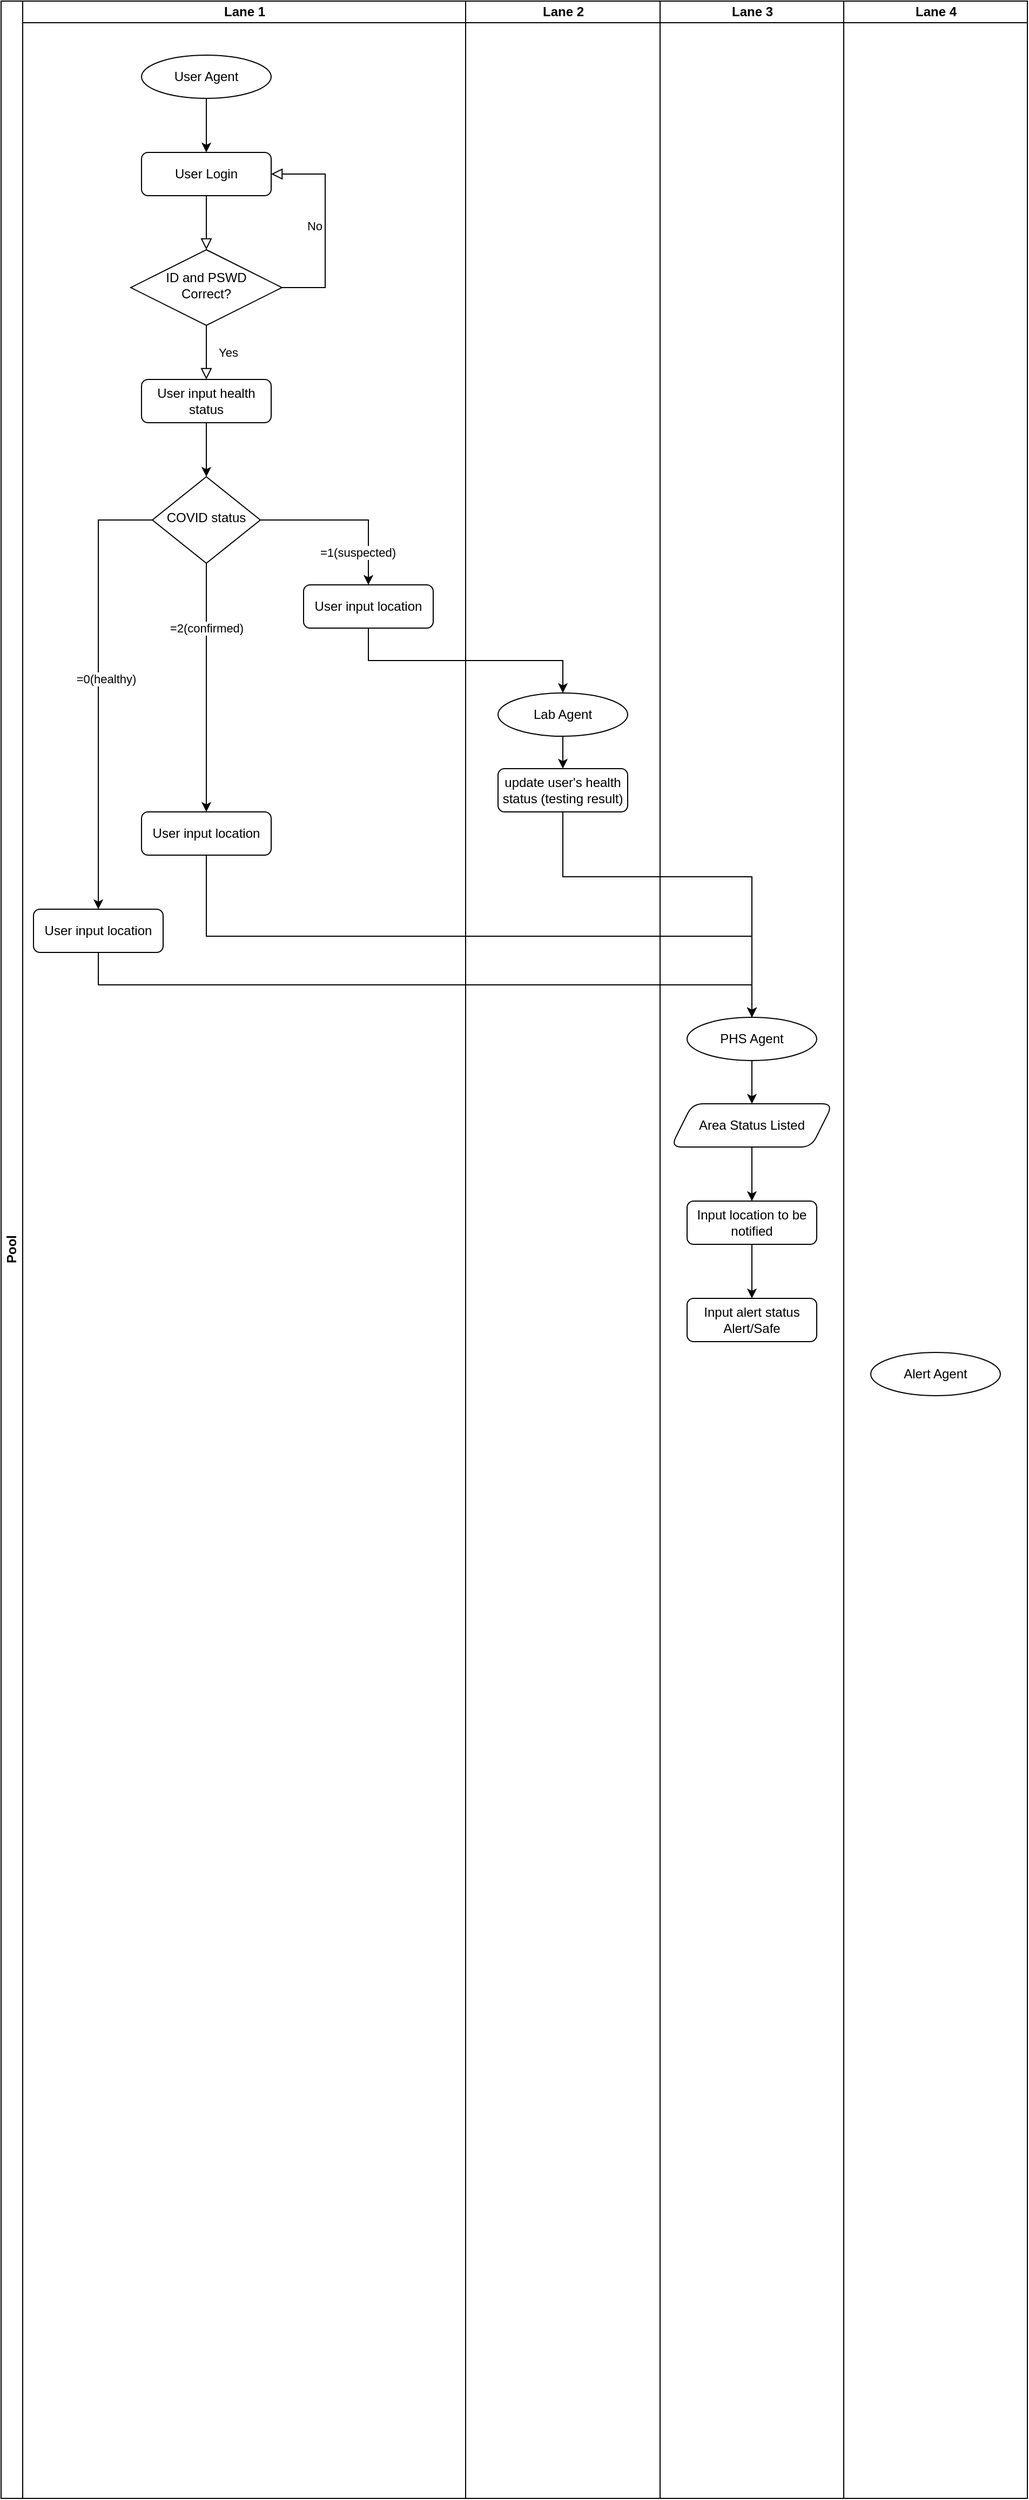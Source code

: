 <mxfile version="13.9.2" type="github">
  <diagram id="C5RBs43oDa-KdzZeNtuy" name="Page-1">
    <mxGraphModel dx="2062" dy="2291" grid="1" gridSize="10" guides="1" tooltips="1" connect="1" arrows="1" fold="1" page="1" pageScale="1" pageWidth="827" pageHeight="1169" math="0" shadow="0">
      <root>
        <mxCell id="WIyWlLk6GJQsqaUBKTNV-0" />
        <mxCell id="WIyWlLk6GJQsqaUBKTNV-1" parent="WIyWlLk6GJQsqaUBKTNV-0" />
        <mxCell id="lDJiyt1ZAquDDZP_IgNM-1" value="Pool" style="swimlane;html=1;childLayout=stackLayout;resizeParent=1;resizeParentMax=0;startSize=20;horizontal=0;horizontalStack=1;" vertex="1" parent="WIyWlLk6GJQsqaUBKTNV-1">
          <mxGeometry x="130" y="-1080" width="950" height="2310" as="geometry" />
        </mxCell>
        <mxCell id="lDJiyt1ZAquDDZP_IgNM-2" value="Lane 1" style="swimlane;html=1;startSize=20;" vertex="1" parent="lDJiyt1ZAquDDZP_IgNM-1">
          <mxGeometry x="20" width="410" height="2310" as="geometry" />
        </mxCell>
        <mxCell id="lDJiyt1ZAquDDZP_IgNM-20" style="edgeStyle=orthogonalEdgeStyle;rounded=0;orthogonalLoop=1;jettySize=auto;html=1;exitX=0.5;exitY=1;exitDx=0;exitDy=0;entryX=0.5;entryY=0;entryDx=0;entryDy=0;" edge="1" parent="lDJiyt1ZAquDDZP_IgNM-2" source="WIyWlLk6GJQsqaUBKTNV-10" target="WIyWlLk6GJQsqaUBKTNV-12">
          <mxGeometry relative="1" as="geometry">
            <mxPoint x="330" y="600" as="targetPoint" />
          </mxGeometry>
        </mxCell>
        <mxCell id="lDJiyt1ZAquDDZP_IgNM-21" value="=2(confirmed)" style="edgeLabel;html=1;align=center;verticalAlign=middle;resizable=0;points=[];" vertex="1" connectable="0" parent="lDJiyt1ZAquDDZP_IgNM-20">
          <mxGeometry x="-0.27" y="-1" relative="1" as="geometry">
            <mxPoint x="1" y="-24" as="offset" />
          </mxGeometry>
        </mxCell>
        <mxCell id="lDJiyt1ZAquDDZP_IgNM-27" style="edgeStyle=orthogonalEdgeStyle;rounded=0;orthogonalLoop=1;jettySize=auto;html=1;entryX=0.5;entryY=0;entryDx=0;entryDy=0;" edge="1" parent="lDJiyt1ZAquDDZP_IgNM-2" source="WIyWlLk6GJQsqaUBKTNV-10" target="lDJiyt1ZAquDDZP_IgNM-22">
          <mxGeometry relative="1" as="geometry" />
        </mxCell>
        <mxCell id="lDJiyt1ZAquDDZP_IgNM-28" value="=1(suspected)" style="edgeLabel;html=1;align=center;verticalAlign=middle;resizable=0;points=[];" vertex="1" connectable="0" parent="lDJiyt1ZAquDDZP_IgNM-27">
          <mxGeometry x="-0.293" y="1" relative="1" as="geometry">
            <mxPoint x="33" y="31" as="offset" />
          </mxGeometry>
        </mxCell>
        <mxCell id="WIyWlLk6GJQsqaUBKTNV-10" value="COVID status" style="rhombus;whiteSpace=wrap;html=1;shadow=0;fontFamily=Helvetica;fontSize=12;align=center;strokeWidth=1;spacing=6;spacingTop=-4;" parent="lDJiyt1ZAquDDZP_IgNM-2" vertex="1">
          <mxGeometry x="120" y="440" width="100" height="80" as="geometry" />
        </mxCell>
        <mxCell id="WIyWlLk6GJQsqaUBKTNV-12" value="User input location" style="rounded=1;whiteSpace=wrap;html=1;fontSize=12;glass=0;strokeWidth=1;shadow=0;" parent="lDJiyt1ZAquDDZP_IgNM-2" vertex="1">
          <mxGeometry x="110" y="750" width="120" height="40" as="geometry" />
        </mxCell>
        <mxCell id="lDJiyt1ZAquDDZP_IgNM-15" value="" style="edgeStyle=orthogonalEdgeStyle;rounded=0;orthogonalLoop=1;jettySize=auto;html=1;exitX=0;exitY=0.5;exitDx=0;exitDy=0;entryX=0.5;entryY=0;entryDx=0;entryDy=0;" edge="1" parent="lDJiyt1ZAquDDZP_IgNM-2" source="WIyWlLk6GJQsqaUBKTNV-10" target="lDJiyt1ZAquDDZP_IgNM-16">
          <mxGeometry relative="1" as="geometry">
            <mxPoint x="90" y="600" as="targetPoint" />
          </mxGeometry>
        </mxCell>
        <mxCell id="lDJiyt1ZAquDDZP_IgNM-17" value="=0(healthy)" style="edgeLabel;html=1;align=center;verticalAlign=middle;resizable=0;points=[];" vertex="1" connectable="0" parent="lDJiyt1ZAquDDZP_IgNM-15">
          <mxGeometry x="-0.04" y="7" relative="1" as="geometry">
            <mxPoint as="offset" />
          </mxGeometry>
        </mxCell>
        <mxCell id="lDJiyt1ZAquDDZP_IgNM-16" value="User input location" style="rounded=1;whiteSpace=wrap;html=1;fontSize=12;glass=0;strokeWidth=1;shadow=0;" vertex="1" parent="lDJiyt1ZAquDDZP_IgNM-2">
          <mxGeometry x="10" y="840" width="120" height="40" as="geometry" />
        </mxCell>
        <mxCell id="lDJiyt1ZAquDDZP_IgNM-22" value="User input location" style="rounded=1;whiteSpace=wrap;html=1;fontSize=12;glass=0;strokeWidth=1;shadow=0;" vertex="1" parent="lDJiyt1ZAquDDZP_IgNM-2">
          <mxGeometry x="260" y="540" width="120" height="40" as="geometry" />
        </mxCell>
        <mxCell id="WIyWlLk6GJQsqaUBKTNV-3" value="User Login" style="rounded=1;whiteSpace=wrap;html=1;fontSize=12;glass=0;strokeWidth=1;shadow=0;" parent="lDJiyt1ZAquDDZP_IgNM-2" vertex="1">
          <mxGeometry x="110" y="140" width="120" height="40" as="geometry" />
        </mxCell>
        <mxCell id="WIyWlLk6GJQsqaUBKTNV-5" value="No" style="edgeStyle=orthogonalEdgeStyle;rounded=0;html=1;jettySize=auto;orthogonalLoop=1;fontSize=11;endArrow=block;endFill=0;endSize=8;strokeWidth=1;shadow=0;labelBackgroundColor=none;entryX=1;entryY=0.5;entryDx=0;entryDy=0;exitX=1;exitY=0.5;exitDx=0;exitDy=0;" parent="lDJiyt1ZAquDDZP_IgNM-2" source="WIyWlLk6GJQsqaUBKTNV-6" target="WIyWlLk6GJQsqaUBKTNV-3" edge="1">
          <mxGeometry y="10" relative="1" as="geometry">
            <mxPoint as="offset" />
            <mxPoint x="270" y="270" as="targetPoint" />
            <Array as="points">
              <mxPoint x="280" y="265" />
              <mxPoint x="280" y="160" />
            </Array>
          </mxGeometry>
        </mxCell>
        <mxCell id="WIyWlLk6GJQsqaUBKTNV-6" value="ID and PSWD&lt;br&gt;Correct?" style="rhombus;whiteSpace=wrap;html=1;shadow=0;fontFamily=Helvetica;fontSize=12;align=center;strokeWidth=1;spacing=6;spacingTop=-4;" parent="lDJiyt1ZAquDDZP_IgNM-2" vertex="1">
          <mxGeometry x="100" y="230" width="140" height="70" as="geometry" />
        </mxCell>
        <mxCell id="WIyWlLk6GJQsqaUBKTNV-2" value="" style="rounded=0;html=1;jettySize=auto;orthogonalLoop=1;fontSize=11;endArrow=block;endFill=0;endSize=8;strokeWidth=1;shadow=0;labelBackgroundColor=none;edgeStyle=orthogonalEdgeStyle;" parent="lDJiyt1ZAquDDZP_IgNM-2" source="WIyWlLk6GJQsqaUBKTNV-3" target="WIyWlLk6GJQsqaUBKTNV-6" edge="1">
          <mxGeometry relative="1" as="geometry" />
        </mxCell>
        <mxCell id="lDJiyt1ZAquDDZP_IgNM-7" value="User input health status" style="rounded=1;whiteSpace=wrap;html=1;fontSize=12;glass=0;strokeWidth=1;shadow=0;" vertex="1" parent="lDJiyt1ZAquDDZP_IgNM-2">
          <mxGeometry x="110" y="350" width="120" height="40" as="geometry" />
        </mxCell>
        <mxCell id="lDJiyt1ZAquDDZP_IgNM-8" value="Yes" style="rounded=0;html=1;jettySize=auto;orthogonalLoop=1;fontSize=11;endArrow=block;endFill=0;endSize=8;strokeWidth=1;shadow=0;labelBackgroundColor=none;edgeStyle=orthogonalEdgeStyle;" edge="1" parent="lDJiyt1ZAquDDZP_IgNM-2" source="WIyWlLk6GJQsqaUBKTNV-6" target="lDJiyt1ZAquDDZP_IgNM-7">
          <mxGeometry y="20" relative="1" as="geometry">
            <mxPoint as="offset" />
            <mxPoint x="170" y="300" as="sourcePoint" />
            <mxPoint x="170" y="580" as="targetPoint" />
          </mxGeometry>
        </mxCell>
        <mxCell id="lDJiyt1ZAquDDZP_IgNM-13" style="edgeStyle=orthogonalEdgeStyle;rounded=0;orthogonalLoop=1;jettySize=auto;html=1;exitX=0.5;exitY=1;exitDx=0;exitDy=0;entryX=0.5;entryY=0;entryDx=0;entryDy=0;" edge="1" parent="lDJiyt1ZAquDDZP_IgNM-2" source="lDJiyt1ZAquDDZP_IgNM-7" target="WIyWlLk6GJQsqaUBKTNV-10">
          <mxGeometry relative="1" as="geometry" />
        </mxCell>
        <mxCell id="lDJiyt1ZAquDDZP_IgNM-77" style="edgeStyle=orthogonalEdgeStyle;rounded=0;orthogonalLoop=1;jettySize=auto;html=1;entryX=0.5;entryY=0;entryDx=0;entryDy=0;" edge="1" parent="lDJiyt1ZAquDDZP_IgNM-2" source="lDJiyt1ZAquDDZP_IgNM-74" target="WIyWlLk6GJQsqaUBKTNV-3">
          <mxGeometry relative="1" as="geometry" />
        </mxCell>
        <mxCell id="lDJiyt1ZAquDDZP_IgNM-74" value="User Agent" style="ellipse;whiteSpace=wrap;html=1;rounded=1;shadow=0;strokeWidth=1;glass=0;" vertex="1" parent="lDJiyt1ZAquDDZP_IgNM-2">
          <mxGeometry x="110" y="50" width="120" height="40" as="geometry" />
        </mxCell>
        <mxCell id="lDJiyt1ZAquDDZP_IgNM-30" value="" style="edgeStyle=orthogonalEdgeStyle;rounded=0;orthogonalLoop=1;jettySize=auto;html=1;exitX=0.5;exitY=1;exitDx=0;exitDy=0;" edge="1" parent="lDJiyt1ZAquDDZP_IgNM-1" source="lDJiyt1ZAquDDZP_IgNM-22" target="lDJiyt1ZAquDDZP_IgNM-29">
          <mxGeometry relative="1" as="geometry" />
        </mxCell>
        <mxCell id="lDJiyt1ZAquDDZP_IgNM-34" style="edgeStyle=orthogonalEdgeStyle;rounded=0;orthogonalLoop=1;jettySize=auto;html=1;exitX=0.5;exitY=1;exitDx=0;exitDy=0;" edge="1" parent="lDJiyt1ZAquDDZP_IgNM-1" source="lDJiyt1ZAquDDZP_IgNM-31" target="lDJiyt1ZAquDDZP_IgNM-33">
          <mxGeometry relative="1" as="geometry">
            <Array as="points">
              <mxPoint x="520" y="810" />
              <mxPoint x="695" y="810" />
            </Array>
          </mxGeometry>
        </mxCell>
        <mxCell id="lDJiyt1ZAquDDZP_IgNM-35" style="edgeStyle=orthogonalEdgeStyle;rounded=0;orthogonalLoop=1;jettySize=auto;html=1;entryX=0.5;entryY=0;entryDx=0;entryDy=0;exitX=0.5;exitY=1;exitDx=0;exitDy=0;" edge="1" parent="lDJiyt1ZAquDDZP_IgNM-1" source="WIyWlLk6GJQsqaUBKTNV-12" target="lDJiyt1ZAquDDZP_IgNM-33">
          <mxGeometry relative="1" as="geometry" />
        </mxCell>
        <mxCell id="lDJiyt1ZAquDDZP_IgNM-36" style="edgeStyle=orthogonalEdgeStyle;rounded=0;orthogonalLoop=1;jettySize=auto;html=1;entryX=0.5;entryY=0;entryDx=0;entryDy=0;exitX=0.5;exitY=1;exitDx=0;exitDy=0;" edge="1" parent="lDJiyt1ZAquDDZP_IgNM-1" source="lDJiyt1ZAquDDZP_IgNM-16" target="lDJiyt1ZAquDDZP_IgNM-33">
          <mxGeometry relative="1" as="geometry" />
        </mxCell>
        <mxCell id="lDJiyt1ZAquDDZP_IgNM-3" value="Lane 2" style="swimlane;html=1;startSize=20;" vertex="1" parent="lDJiyt1ZAquDDZP_IgNM-1">
          <mxGeometry x="430" width="180" height="2310" as="geometry" />
        </mxCell>
        <mxCell id="lDJiyt1ZAquDDZP_IgNM-32" style="edgeStyle=orthogonalEdgeStyle;rounded=0;orthogonalLoop=1;jettySize=auto;html=1;exitX=0.5;exitY=1;exitDx=0;exitDy=0;entryX=0.5;entryY=0;entryDx=0;entryDy=0;" edge="1" parent="lDJiyt1ZAquDDZP_IgNM-3" source="lDJiyt1ZAquDDZP_IgNM-29" target="lDJiyt1ZAquDDZP_IgNM-31">
          <mxGeometry relative="1" as="geometry" />
        </mxCell>
        <mxCell id="lDJiyt1ZAquDDZP_IgNM-29" value="Lab Agent" style="ellipse;whiteSpace=wrap;html=1;rounded=1;shadow=0;strokeWidth=1;glass=0;" vertex="1" parent="lDJiyt1ZAquDDZP_IgNM-3">
          <mxGeometry x="30" y="640" width="120" height="40" as="geometry" />
        </mxCell>
        <mxCell id="lDJiyt1ZAquDDZP_IgNM-31" value="update user&#39;s health status (testing result)" style="rounded=1;whiteSpace=wrap;html=1;fontSize=12;glass=0;strokeWidth=1;shadow=0;" vertex="1" parent="lDJiyt1ZAquDDZP_IgNM-3">
          <mxGeometry x="30" y="710" width="120" height="40" as="geometry" />
        </mxCell>
        <mxCell id="lDJiyt1ZAquDDZP_IgNM-4" value="Lane 3" style="swimlane;html=1;startSize=20;" vertex="1" parent="lDJiyt1ZAquDDZP_IgNM-1">
          <mxGeometry x="610" width="170" height="2310" as="geometry" />
        </mxCell>
        <mxCell id="lDJiyt1ZAquDDZP_IgNM-33" value="PHS Agent" style="ellipse;whiteSpace=wrap;html=1;rounded=1;shadow=0;strokeWidth=1;glass=0;" vertex="1" parent="lDJiyt1ZAquDDZP_IgNM-4">
          <mxGeometry x="25" y="940" width="120" height="40" as="geometry" />
        </mxCell>
        <mxCell id="lDJiyt1ZAquDDZP_IgNM-73" style="edgeStyle=orthogonalEdgeStyle;rounded=0;orthogonalLoop=1;jettySize=auto;html=1;entryX=0.5;entryY=0;entryDx=0;entryDy=0;" edge="1" parent="lDJiyt1ZAquDDZP_IgNM-4" source="lDJiyt1ZAquDDZP_IgNM-70" target="lDJiyt1ZAquDDZP_IgNM-71">
          <mxGeometry relative="1" as="geometry" />
        </mxCell>
        <mxCell id="lDJiyt1ZAquDDZP_IgNM-70" value="Input location to be notified" style="rounded=1;whiteSpace=wrap;html=1;fontSize=12;glass=0;strokeWidth=1;shadow=0;" vertex="1" parent="lDJiyt1ZAquDDZP_IgNM-4">
          <mxGeometry x="25" y="1110" width="120" height="40" as="geometry" />
        </mxCell>
        <mxCell id="lDJiyt1ZAquDDZP_IgNM-71" value="Input alert status&lt;br&gt;Alert/Safe" style="rounded=1;whiteSpace=wrap;html=1;fontSize=12;glass=0;strokeWidth=1;shadow=0;" vertex="1" parent="lDJiyt1ZAquDDZP_IgNM-4">
          <mxGeometry x="25" y="1200" width="120" height="40" as="geometry" />
        </mxCell>
        <mxCell id="lDJiyt1ZAquDDZP_IgNM-68" value="Area Status Listed" style="shape=parallelogram;perimeter=parallelogramPerimeter;whiteSpace=wrap;html=1;fixedSize=1;rounded=1;shadow=0;strokeWidth=1;glass=0;" vertex="1" parent="lDJiyt1ZAquDDZP_IgNM-4">
          <mxGeometry x="10" y="1020" width="150" height="40" as="geometry" />
        </mxCell>
        <mxCell id="lDJiyt1ZAquDDZP_IgNM-69" value="" style="edgeStyle=orthogonalEdgeStyle;rounded=0;orthogonalLoop=1;jettySize=auto;html=1;" edge="1" parent="lDJiyt1ZAquDDZP_IgNM-4" source="lDJiyt1ZAquDDZP_IgNM-33" target="lDJiyt1ZAquDDZP_IgNM-68">
          <mxGeometry relative="1" as="geometry" />
        </mxCell>
        <mxCell id="lDJiyt1ZAquDDZP_IgNM-72" style="edgeStyle=orthogonalEdgeStyle;rounded=0;orthogonalLoop=1;jettySize=auto;html=1;entryX=0.5;entryY=0;entryDx=0;entryDy=0;" edge="1" parent="lDJiyt1ZAquDDZP_IgNM-4" source="lDJiyt1ZAquDDZP_IgNM-68" target="lDJiyt1ZAquDDZP_IgNM-70">
          <mxGeometry relative="1" as="geometry" />
        </mxCell>
        <mxCell id="lDJiyt1ZAquDDZP_IgNM-66" value="Lane 4" style="swimlane;html=1;startSize=20;" vertex="1" parent="lDJiyt1ZAquDDZP_IgNM-1">
          <mxGeometry x="780" width="170" height="2310" as="geometry" />
        </mxCell>
        <mxCell id="lDJiyt1ZAquDDZP_IgNM-67" value="Alert Agent" style="ellipse;whiteSpace=wrap;html=1;rounded=1;shadow=0;strokeWidth=1;glass=0;" vertex="1" parent="lDJiyt1ZAquDDZP_IgNM-66">
          <mxGeometry x="25" y="1250" width="120" height="40" as="geometry" />
        </mxCell>
      </root>
    </mxGraphModel>
  </diagram>
</mxfile>
